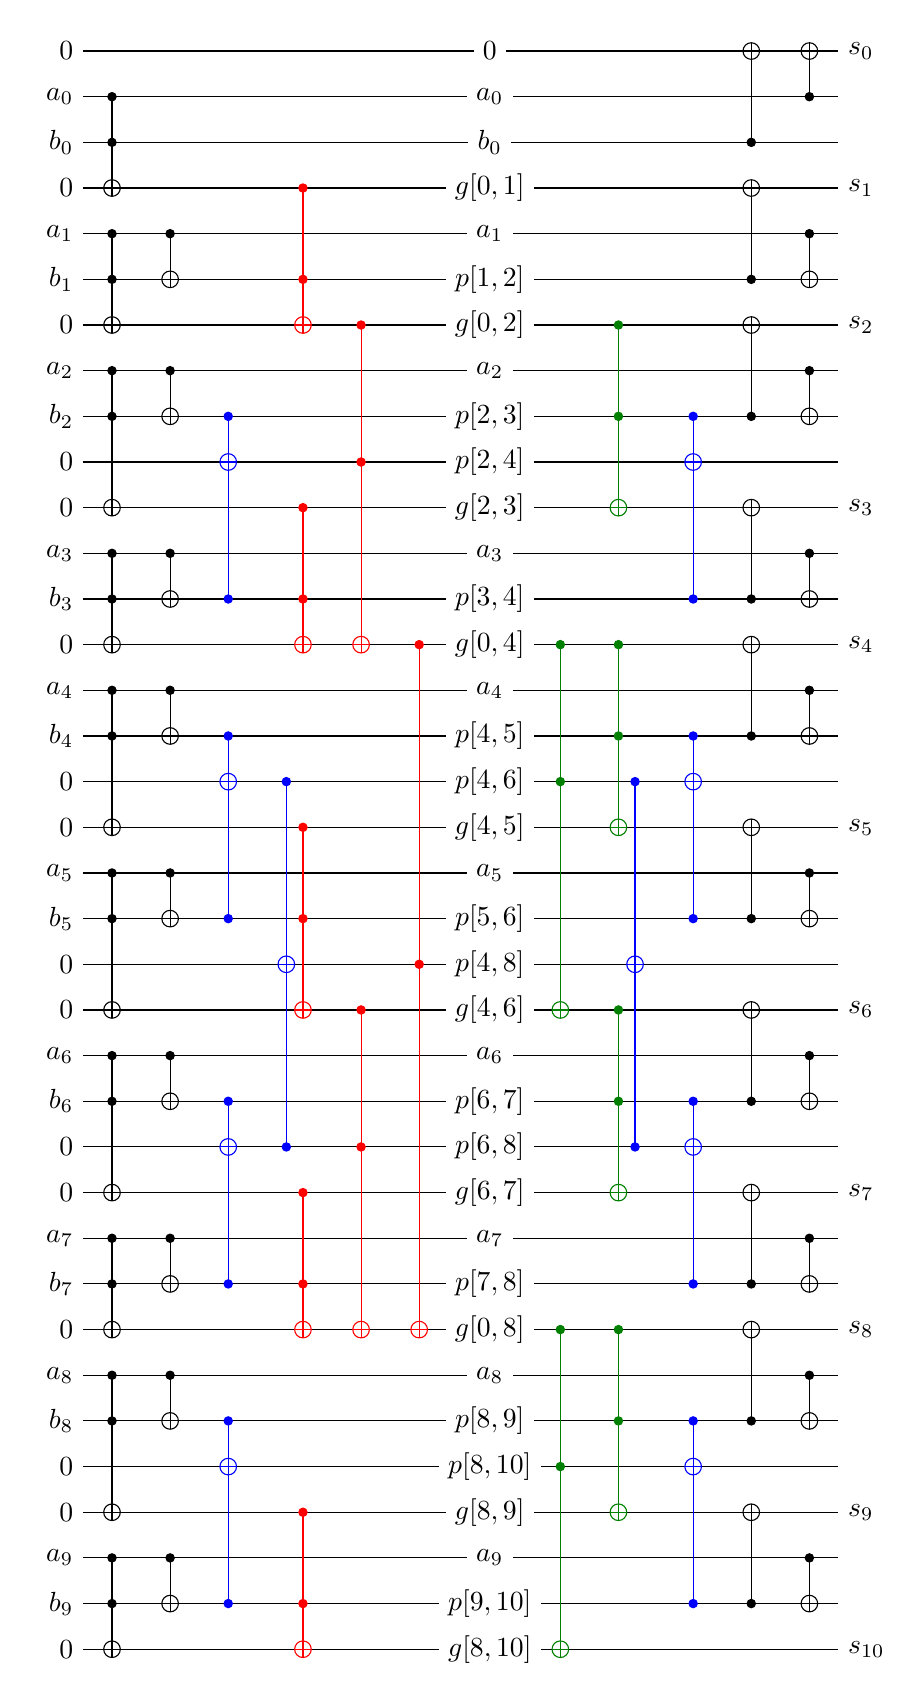 \definecolor{darkgreen}{rgb}{0,.5,0}
\begin{tikzpicture}[scale=1.0,x=1pt,y=1pt]
\filldraw[color=white] (0.0, -8.25) rectangle (273.0, 585.75);
% Drawing wires
% Line 1: Z_0 W 0 s_0
\draw[color=black] (0.0,577.5) -- (273.0,577.5);
\draw[color=black] (0.0,577.5) node[left] {$0$};
% Line 2: A_0 W a_0
\draw[color=black] (0.0,561.0) -- (273.0,561.0);
\draw[color=black] (0.0,561.0) node[left] {$a_0$};
% Line 3: B_0 W b_0
\draw[color=black] (0.0,544.5) -- (273.0,544.5);
\draw[color=black] (0.0,544.5) node[left] {$b_0$};
% Line 4: Z_1 W 0 s_1
\draw[color=black] (0.0,528.0) -- (273.0,528.0);
\draw[color=black] (0.0,528.0) node[left] {$0$};
% Line 5: A_1 W a_1
\draw[color=black] (0.0,511.5) -- (273.0,511.5);
\draw[color=black] (0.0,511.5) node[left] {$a_1$};
% Line 6: B_1 W b_1
\draw[color=black] (0.0,495.0) -- (273.0,495.0);
\draw[color=black] (0.0,495.0) node[left] {$b_1$};
% Line 7: Z_2 W 0 s_2
\draw[color=black] (0.0,478.5) -- (273.0,478.5);
\draw[color=black] (0.0,478.5) node[left] {$0$};
% Line 8: A_2 W a_2
\draw[color=black] (0.0,462.0) -- (273.0,462.0);
\draw[color=black] (0.0,462.0) node[left] {$a_2$};
% Line 9: B_2 W b_2
\draw[color=black] (0.0,445.5) -- (273.0,445.5);
\draw[color=black] (0.0,445.5) node[left] {$b_2$};
% Line 10: X_0 W 0
\draw[color=black] (0.0,429.0) -- (273.0,429.0);
\draw[color=black] (0.0,429.0) node[left] {$0$};
% Line 11: Z_3 W 0 s_3
\draw[color=black] (0.0,412.5) -- (273.0,412.5);
\draw[color=black] (0.0,412.5) node[left] {$0$};
% Line 12: A_3 W a_3
\draw[color=black] (0.0,396.0) -- (273.0,396.0);
\draw[color=black] (0.0,396.0) node[left] {$a_3$};
% Line 13: B_3 W b_3
\draw[color=black] (0.0,379.5) -- (273.0,379.5);
\draw[color=black] (0.0,379.5) node[left] {$b_3$};
% Line 14: Z_4 W 0 s_4
\draw[color=black] (0.0,363.0) -- (273.0,363.0);
\draw[color=black] (0.0,363.0) node[left] {$0$};
% Line 15: A_4 W a_4
\draw[color=black] (0.0,346.5) -- (273.0,346.5);
\draw[color=black] (0.0,346.5) node[left] {$a_4$};
% Line 16: B_4 W b_4
\draw[color=black] (0.0,330.0) -- (273.0,330.0);
\draw[color=black] (0.0,330.0) node[left] {$b_4$};
% Line 17: X_1 W 0
\draw[color=black] (0.0,313.5) -- (273.0,313.5);
\draw[color=black] (0.0,313.5) node[left] {$0$};
% Line 18: Z_5 W 0 s_5
\draw[color=black] (0.0,297.0) -- (273.0,297.0);
\draw[color=black] (0.0,297.0) node[left] {$0$};
% Line 19: A_5 W a_5
\draw[color=black] (0.0,280.5) -- (273.0,280.5);
\draw[color=black] (0.0,280.5) node[left] {$a_5$};
% Line 20: B_5 W b_5
\draw[color=black] (0.0,264.0) -- (273.0,264.0);
\draw[color=black] (0.0,264.0) node[left] {$b_5$};
% Line 21: X_4 W 0
\draw[color=black] (0.0,247.5) -- (273.0,247.5);
\draw[color=black] (0.0,247.5) node[left] {$0$};
% Line 22: Z_6 W 0 s_6
\draw[color=black] (0.0,231.0) -- (273.0,231.0);
\draw[color=black] (0.0,231.0) node[left] {$0$};
% Line 23: A_6 W a_6
\draw[color=black] (0.0,214.5) -- (273.0,214.5);
\draw[color=black] (0.0,214.5) node[left] {$a_6$};
% Line 24: B_6 W b_6
\draw[color=black] (0.0,198.0) -- (273.0,198.0);
\draw[color=black] (0.0,198.0) node[left] {$b_6$};
% Line 25: X_2 W 0
\draw[color=black] (0.0,181.5) -- (273.0,181.5);
\draw[color=black] (0.0,181.5) node[left] {$0$};
% Line 26: Z_7 W 0 s_7
\draw[color=black] (0.0,165.0) -- (273.0,165.0);
\draw[color=black] (0.0,165.0) node[left] {$0$};
% Line 27: A_7 W a_7
\draw[color=black] (0.0,148.5) -- (273.0,148.5);
\draw[color=black] (0.0,148.5) node[left] {$a_7$};
% Line 28: B_7 W b_7
\draw[color=black] (0.0,132.0) -- (273.0,132.0);
\draw[color=black] (0.0,132.0) node[left] {$b_7$};
% Line 29: Z_8 W 0 s_8
\draw[color=black] (0.0,115.5) -- (273.0,115.5);
\draw[color=black] (0.0,115.5) node[left] {$0$};
% Line 30: A_8 W a_8
\draw[color=black] (0.0,99.0) -- (273.0,99.0);
\draw[color=black] (0.0,99.0) node[left] {$a_8$};
% Line 31: B_8 W b_8
\draw[color=black] (0.0,82.5) -- (273.0,82.5);
\draw[color=black] (0.0,82.5) node[left] {$b_8$};
% Line 32: X_3 W 0
\draw[color=black] (0.0,66.0) -- (273.0,66.0);
\draw[color=black] (0.0,66.0) node[left] {$0$};
% Line 33: Z_9 W 0 s_9
\draw[color=black] (0.0,49.5) -- (273.0,49.5);
\draw[color=black] (0.0,49.5) node[left] {$0$};
% Line 34: A_9 W a_9
\draw[color=black] (0.0,33.0) -- (273.0,33.0);
\draw[color=black] (0.0,33.0) node[left] {$a_9$};
% Line 35: B_9 W b_9
\draw[color=black] (0.0,16.5) -- (273.0,16.5);
\draw[color=black] (0.0,16.5) node[left] {$b_9$};
% Line 36: Z_10 W 0 s_{10}
\draw[color=black] (0.0,0.0) -- (273.0,0.0);
\draw[color=black] (0.0,0.0) node[left] {$0$};
% Done with wires; drawing gates
% Line 42: Z_1 T A_0 B_0
\draw (10.5,561.0) -- (10.5,528.0);
\begin{scope}
\draw[fill=white] (10.5, 528.0) circle(3.0pt);
\clip (10.5, 528.0) circle(3.0pt);
\draw (7.5, 528.0) -- (13.5, 528.0);
\draw (10.5, 525.0) -- (10.5, 531.0);
\end{scope}
\filldraw (10.5, 561.0) circle(1.5pt);
\filldraw (10.5, 544.5) circle(1.5pt);
% Line 43: Z_2 T A_1 B_1
\draw (10.5,511.5) -- (10.5,478.5);
\begin{scope}
\draw[fill=white] (10.5, 478.5) circle(3.0pt);
\clip (10.5, 478.5) circle(3.0pt);
\draw (7.5, 478.5) -- (13.5, 478.5);
\draw (10.5, 475.5) -- (10.5, 481.5);
\end{scope}
\filldraw (10.5, 511.5) circle(1.5pt);
\filldraw (10.5, 495.0) circle(1.5pt);
% Line 44: Z_3 T A_2 B_2
\draw (10.5,462.0) -- (10.5,412.5);
\begin{scope}
\draw[fill=white] (10.5, 412.5) circle(3.0pt);
\clip (10.5, 412.5) circle(3.0pt);
\draw (7.5, 412.5) -- (13.5, 412.5);
\draw (10.5, 409.5) -- (10.5, 415.5);
\end{scope}
\filldraw (10.5, 462.0) circle(1.5pt);
\filldraw (10.5, 445.5) circle(1.5pt);
% Line 45: Z_4 T A_3 B_3
\draw (10.5,396.0) -- (10.5,363.0);
\begin{scope}
\draw[fill=white] (10.5, 363.0) circle(3.0pt);
\clip (10.5, 363.0) circle(3.0pt);
\draw (7.5, 363.0) -- (13.5, 363.0);
\draw (10.5, 360.0) -- (10.5, 366.0);
\end{scope}
\filldraw (10.5, 396.0) circle(1.5pt);
\filldraw (10.5, 379.5) circle(1.5pt);
% Line 46: Z_5 T A_4 B_4
\draw (10.5,346.5) -- (10.5,297.0);
\begin{scope}
\draw[fill=white] (10.5, 297.0) circle(3.0pt);
\clip (10.5, 297.0) circle(3.0pt);
\draw (7.5, 297.0) -- (13.5, 297.0);
\draw (10.5, 294.0) -- (10.5, 300.0);
\end{scope}
\filldraw (10.5, 346.5) circle(1.5pt);
\filldraw (10.5, 330.0) circle(1.5pt);
% Line 47: Z_6 T A_5 B_5
\draw (10.5,280.5) -- (10.5,231.0);
\begin{scope}
\draw[fill=white] (10.5, 231.0) circle(3.0pt);
\clip (10.5, 231.0) circle(3.0pt);
\draw (7.5, 231.0) -- (13.5, 231.0);
\draw (10.5, 228.0) -- (10.5, 234.0);
\end{scope}
\filldraw (10.5, 280.5) circle(1.5pt);
\filldraw (10.5, 264.0) circle(1.5pt);
% Line 48: Z_7 T A_6 B_6
\draw (10.5,214.5) -- (10.5,165.0);
\begin{scope}
\draw[fill=white] (10.5, 165.0) circle(3.0pt);
\clip (10.5, 165.0) circle(3.0pt);
\draw (7.5, 165.0) -- (13.5, 165.0);
\draw (10.5, 162.0) -- (10.5, 168.0);
\end{scope}
\filldraw (10.5, 214.5) circle(1.5pt);
\filldraw (10.5, 198.0) circle(1.5pt);
% Line 49: Z_8 T A_7 B_7
\draw (10.5,148.5) -- (10.5,115.5);
\begin{scope}
\draw[fill=white] (10.5, 115.5) circle(3.0pt);
\clip (10.5, 115.5) circle(3.0pt);
\draw (7.5, 115.5) -- (13.5, 115.5);
\draw (10.5, 112.5) -- (10.5, 118.5);
\end{scope}
\filldraw (10.5, 148.5) circle(1.5pt);
\filldraw (10.5, 132.0) circle(1.5pt);
% Line 50: Z_9 T A_8 B_8
\draw (10.5,99.0) -- (10.5,49.5);
\begin{scope}
\draw[fill=white] (10.5, 49.5) circle(3.0pt);
\clip (10.5, 49.5) circle(3.0pt);
\draw (7.5, 49.5) -- (13.5, 49.5);
\draw (10.5, 46.5) -- (10.5, 52.5);
\end{scope}
\filldraw (10.5, 99.0) circle(1.5pt);
\filldraw (10.5, 82.5) circle(1.5pt);
% Line 51: Z_10 T A_9 B_9
\draw (10.5,33.0) -- (10.5,0.0);
\begin{scope}
\draw[fill=white] (10.5, 0.0) circle(3.0pt);
\clip (10.5, 0.0) circle(3.0pt);
\draw (7.5, 0.0) -- (13.5, 0.0);
\draw (10.5, -3.0) -- (10.5, 3.0);
\end{scope}
\filldraw (10.5, 33.0) circle(1.5pt);
\filldraw (10.5, 16.5) circle(1.5pt);
% Line 54: B_1 C A_1
\draw (31.5,511.5) -- (31.5,495.0);
\begin{scope}
\draw[fill=white] (31.5, 495.0) circle(3.0pt);
\clip (31.5, 495.0) circle(3.0pt);
\draw (28.5, 495.0) -- (34.5, 495.0);
\draw (31.5, 492.0) -- (31.5, 498.0);
\end{scope}
\filldraw (31.5, 511.5) circle(1.5pt);
% Line 55: B_2 C A_2
\draw (31.5,462.0) -- (31.5,445.5);
\begin{scope}
\draw[fill=white] (31.5, 445.5) circle(3.0pt);
\clip (31.5, 445.5) circle(3.0pt);
\draw (28.5, 445.5) -- (34.5, 445.5);
\draw (31.5, 442.5) -- (31.5, 448.5);
\end{scope}
\filldraw (31.5, 462.0) circle(1.5pt);
% Line 56: B_3 C A_3
\draw (31.5,396.0) -- (31.5,379.5);
\begin{scope}
\draw[fill=white] (31.5, 379.5) circle(3.0pt);
\clip (31.5, 379.5) circle(3.0pt);
\draw (28.5, 379.5) -- (34.5, 379.5);
\draw (31.5, 376.5) -- (31.5, 382.5);
\end{scope}
\filldraw (31.5, 396.0) circle(1.5pt);
% Line 57: B_4 C A_4
\draw (31.5,346.5) -- (31.5,330.0);
\begin{scope}
\draw[fill=white] (31.5, 330.0) circle(3.0pt);
\clip (31.5, 330.0) circle(3.0pt);
\draw (28.5, 330.0) -- (34.5, 330.0);
\draw (31.5, 327.0) -- (31.5, 333.0);
\end{scope}
\filldraw (31.5, 346.5) circle(1.5pt);
% Line 58: B_5 C A_5
\draw (31.5,280.5) -- (31.5,264.0);
\begin{scope}
\draw[fill=white] (31.5, 264.0) circle(3.0pt);
\clip (31.5, 264.0) circle(3.0pt);
\draw (28.5, 264.0) -- (34.5, 264.0);
\draw (31.5, 261.0) -- (31.5, 267.0);
\end{scope}
\filldraw (31.5, 280.5) circle(1.5pt);
% Line 59: B_6 C A_6
\draw (31.5,214.5) -- (31.5,198.0);
\begin{scope}
\draw[fill=white] (31.5, 198.0) circle(3.0pt);
\clip (31.5, 198.0) circle(3.0pt);
\draw (28.5, 198.0) -- (34.5, 198.0);
\draw (31.5, 195.0) -- (31.5, 201.0);
\end{scope}
\filldraw (31.5, 214.5) circle(1.5pt);
% Line 60: B_7 C A_7
\draw (31.5,148.5) -- (31.5,132.0);
\begin{scope}
\draw[fill=white] (31.5, 132.0) circle(3.0pt);
\clip (31.5, 132.0) circle(3.0pt);
\draw (28.5, 132.0) -- (34.5, 132.0);
\draw (31.5, 129.0) -- (31.5, 135.0);
\end{scope}
\filldraw (31.5, 148.5) circle(1.5pt);
% Line 61: B_8 C A_8
\draw (31.5,99.0) -- (31.5,82.5);
\begin{scope}
\draw[fill=white] (31.5, 82.5) circle(3.0pt);
\clip (31.5, 82.5) circle(3.0pt);
\draw (28.5, 82.5) -- (34.5, 82.5);
\draw (31.5, 79.5) -- (31.5, 85.5);
\end{scope}
\filldraw (31.5, 99.0) circle(1.5pt);
% Line 62: B_9 C A_9
\draw (31.5,33.0) -- (31.5,16.5);
\begin{scope}
\draw[fill=white] (31.5, 16.5) circle(3.0pt);
\clip (31.5, 16.5) circle(3.0pt);
\draw (28.5, 16.5) -- (34.5, 16.5);
\draw (31.5, 13.5) -- (31.5, 19.5);
\end{scope}
\filldraw (31.5, 33.0) circle(1.5pt);
% Line 65: X_0 T B_2 B_3
\begin{scope}[color=blue]
\draw (52.5,445.5) -- (52.5,379.5);
\begin{scope}
\draw[fill=white] (52.5, 429.0) circle(3.0pt);
\clip (52.5, 429.0) circle(3.0pt);
\draw (49.5, 429.0) -- (55.5, 429.0);
\draw (52.5, 426.0) -- (52.5, 432.0);
\end{scope}
\filldraw (52.5, 445.5) circle(1.5pt);
\filldraw (52.5, 379.5) circle(1.5pt);
\end{scope}
% Line 66: X_1 T B_4 B_5
\begin{scope}[color=blue]
\draw (52.5,330.0) -- (52.5,264.0);
\begin{scope}
\draw[fill=white] (52.5, 313.5) circle(3.0pt);
\clip (52.5, 313.5) circle(3.0pt);
\draw (49.5, 313.5) -- (55.5, 313.5);
\draw (52.5, 310.5) -- (52.5, 316.5);
\end{scope}
\filldraw (52.5, 330.0) circle(1.5pt);
\filldraw (52.5, 264.0) circle(1.5pt);
\end{scope}
% Line 67: X_2 T B_6 B_7
\begin{scope}[color=blue]
\draw (52.5,198.0) -- (52.5,132.0);
\begin{scope}
\draw[fill=white] (52.5, 181.5) circle(3.0pt);
\clip (52.5, 181.5) circle(3.0pt);
\draw (49.5, 181.5) -- (55.5, 181.5);
\draw (52.5, 178.5) -- (52.5, 184.5);
\end{scope}
\filldraw (52.5, 198.0) circle(1.5pt);
\filldraw (52.5, 132.0) circle(1.5pt);
\end{scope}
% Line 68: X_3 T B_8 B_9
\begin{scope}[color=blue]
\draw (52.5,82.5) -- (52.5,16.5);
\begin{scope}
\draw[fill=white] (52.5, 66.0) circle(3.0pt);
\clip (52.5, 66.0) circle(3.0pt);
\draw (49.5, 66.0) -- (55.5, 66.0);
\draw (52.5, 63.0) -- (52.5, 69.0);
\end{scope}
\filldraw (52.5, 82.5) circle(1.5pt);
\filldraw (52.5, 16.5) circle(1.5pt);
\end{scope}
% Line 71: X_4 T X_1 X_2
\begin{scope}[color=blue]
\draw (73.5,313.5) -- (73.5,181.5);
\begin{scope}
\draw[fill=white] (73.5, 247.5) circle(3.0pt);
\clip (73.5, 247.5) circle(3.0pt);
\draw (70.5, 247.5) -- (76.5, 247.5);
\draw (73.5, 244.5) -- (73.5, 250.5);
\end{scope}
\filldraw (73.5, 313.5) circle(1.5pt);
\filldraw (73.5, 181.5) circle(1.5pt);
\end{scope}
% Line 72: PHANTOM
% Line 75: Z_2 T B_1 Z_1
\begin{scope}[color=red]
\draw (79.5,528.0) -- (79.5,478.5);
\begin{scope}
\draw[fill=white] (79.5, 478.5) circle(3.0pt);
\clip (79.5, 478.5) circle(3.0pt);
\draw (76.5, 478.5) -- (82.5, 478.5);
\draw (79.5, 475.5) -- (79.5, 481.5);
\end{scope}
\filldraw (79.5, 495.0) circle(1.5pt);
\filldraw (79.5, 528.0) circle(1.5pt);
\end{scope}
% Line 76: Z_4 T B_3 Z_3
\begin{scope}[color=red]
\draw (79.5,412.5) -- (79.5,363.0);
\begin{scope}
\draw[fill=white] (79.5, 363.0) circle(3.0pt);
\clip (79.5, 363.0) circle(3.0pt);
\draw (76.5, 363.0) -- (82.5, 363.0);
\draw (79.5, 360.0) -- (79.5, 366.0);
\end{scope}
\filldraw (79.5, 379.5) circle(1.5pt);
\filldraw (79.5, 412.5) circle(1.5pt);
\end{scope}
% Line 77: Z_6 T B_5 Z_5
\begin{scope}[color=red]
\draw (79.5,297.0) -- (79.5,231.0);
\begin{scope}
\draw[fill=white] (79.5, 231.0) circle(3.0pt);
\clip (79.5, 231.0) circle(3.0pt);
\draw (76.5, 231.0) -- (82.5, 231.0);
\draw (79.5, 228.0) -- (79.5, 234.0);
\end{scope}
\filldraw (79.5, 264.0) circle(1.5pt);
\filldraw (79.5, 297.0) circle(1.5pt);
\end{scope}
% Line 78: Z_8 T B_7 Z_7
\begin{scope}[color=red]
\draw (79.5,165.0) -- (79.5,115.5);
\begin{scope}
\draw[fill=white] (79.5, 115.5) circle(3.0pt);
\clip (79.5, 115.5) circle(3.0pt);
\draw (76.5, 115.5) -- (82.5, 115.5);
\draw (79.5, 112.5) -- (79.5, 118.5);
\end{scope}
\filldraw (79.5, 132.0) circle(1.5pt);
\filldraw (79.5, 165.0) circle(1.5pt);
\end{scope}
% Line 79: Z_10 T B_9 Z_9
\begin{scope}[color=red]
\draw (79.5,49.5) -- (79.5,0.0);
\begin{scope}
\draw[fill=white] (79.5, 0.0) circle(3.0pt);
\clip (79.5, 0.0) circle(3.0pt);
\draw (76.5, 0.0) -- (82.5, 0.0);
\draw (79.5, -3.0) -- (79.5, 3.0);
\end{scope}
\filldraw (79.5, 16.5) circle(1.5pt);
\filldraw (79.5, 49.5) circle(1.5pt);
\end{scope}
% Line 82: Z_4 T X_0 Z_2
\begin{scope}[color=red]
\draw (100.5,478.5) -- (100.5,363.0);
\begin{scope}
\draw[fill=white] (100.5, 363.0) circle(3.0pt);
\clip (100.5, 363.0) circle(3.0pt);
\draw (97.5, 363.0) -- (103.5, 363.0);
\draw (100.5, 360.0) -- (100.5, 366.0);
\end{scope}
\filldraw (100.5, 429.0) circle(1.5pt);
\filldraw (100.5, 478.5) circle(1.5pt);
\end{scope}
% Line 83: Z_8 T X_2 Z_6
\begin{scope}[color=red]
\draw (100.5,231.0) -- (100.5,115.5);
\begin{scope}
\draw[fill=white] (100.5, 115.5) circle(3.0pt);
\clip (100.5, 115.5) circle(3.0pt);
\draw (97.5, 115.5) -- (103.5, 115.5);
\draw (100.5, 112.5) -- (100.5, 118.5);
\end{scope}
\filldraw (100.5, 181.5) circle(1.5pt);
\filldraw (100.5, 231.0) circle(1.5pt);
\end{scope}
% Line 86: Z_8 T X_4 Z_4
\begin{scope}[color=red]
\draw (121.5,363.0) -- (121.5,115.5);
\begin{scope}
\draw[fill=white] (121.5, 115.5) circle(3.0pt);
\clip (121.5, 115.5) circle(3.0pt);
\draw (118.5, 115.5) -- (124.5, 115.5);
\draw (121.5, 112.5) -- (121.5, 118.5);
\end{scope}
\filldraw (121.5, 247.5) circle(1.5pt);
\filldraw (121.5, 363.0) circle(1.5pt);
\end{scope}
% Line 88: LABEL 0 a_0 b_0 g[0,1] a_1 p[1,2] g[0,2] a_2 p[2,3] p[2,4] g[2,3] a_3 p[3,4] g[0,4] a_4 p[4,5] p[4,6] g[4,5] a_5 p[5,6] p[4,8] g[4,6] a_6 p[6,7] p[6,8] g[6,7] a_7 p[7,8] g[0,8] a_8 p[8,9] p[8,10] g[8,9] a_9 p[9,10] g[8,10]
\draw[color=black] (147.0, 577.5) node [fill=white] {$0$};
\draw[color=black] (147.0, 561.0) node [fill=white] {$a_0$};
\draw[color=black] (147.0, 544.5) node [fill=white] {$b_0$};
\draw[color=black] (147.0, 528.0) node [fill=white] {$g[0,1]$};
\draw[color=black] (147.0, 511.5) node [fill=white] {$a_1$};
\draw[color=black] (147.0, 495.0) node [fill=white] {$p[1,2]$};
\draw[color=black] (147.0, 478.5) node [fill=white] {$g[0,2]$};
\draw[color=black] (147.0, 462.0) node [fill=white] {$a_2$};
\draw[color=black] (147.0, 445.5) node [fill=white] {$p[2,3]$};
\draw[color=black] (147.0, 429.0) node [fill=white] {$p[2,4]$};
\draw[color=black] (147.0, 412.5) node [fill=white] {$g[2,3]$};
\draw[color=black] (147.0, 396.0) node [fill=white] {$a_3$};
\draw[color=black] (147.0, 379.5) node [fill=white] {$p[3,4]$};
\draw[color=black] (147.0, 363.0) node [fill=white] {$g[0,4]$};
\draw[color=black] (147.0, 346.5) node [fill=white] {$a_4$};
\draw[color=black] (147.0, 330.0) node [fill=white] {$p[4,5]$};
\draw[color=black] (147.0, 313.5) node [fill=white] {$p[4,6]$};
\draw[color=black] (147.0, 297.0) node [fill=white] {$g[4,5]$};
\draw[color=black] (147.0, 280.5) node [fill=white] {$a_5$};
\draw[color=black] (147.0, 264.0) node [fill=white] {$p[5,6]$};
\draw[color=black] (147.0, 247.5) node [fill=white] {$p[4,8]$};
\draw[color=black] (147.0, 231.0) node [fill=white] {$g[4,6]$};
\draw[color=black] (147.0, 214.5) node [fill=white] {$a_6$};
\draw[color=black] (147.0, 198.0) node [fill=white] {$p[6,7]$};
\draw[color=black] (147.0, 181.5) node [fill=white] {$p[6,8]$};
\draw[color=black] (147.0, 165.0) node [fill=white] {$g[6,7]$};
\draw[color=black] (147.0, 148.5) node [fill=white] {$a_7$};
\draw[color=black] (147.0, 132.0) node [fill=white] {$p[7,8]$};
\draw[color=black] (147.0, 115.5) node [fill=white] {$g[0,8]$};
\draw[color=black] (147.0, 99.0) node [fill=white] {$a_8$};
\draw[color=black] (147.0, 82.5) node [fill=white] {$p[8,9]$};
\draw[color=black] (147.0, 66.0) node [fill=white] {$p[8,10]$};
\draw[color=black] (147.0, 49.5) node [fill=white] {$g[8,9]$};
\draw[color=black] (147.0, 33.0) node [fill=white] {$a_9$};
\draw[color=black] (147.0, 16.5) node [fill=white] {$p[9,10]$};
\draw[color=black] (147.0, 0.0) node [fill=white] {$g[8,10]$};
% Line 90: Z_6 T X_1 Z_4
\begin{scope}[color=darkgreen]
\draw (172.5,363.0) -- (172.5,231.0);
\begin{scope}
\draw[fill=white] (172.5, 231.0) circle(3.0pt);
\clip (172.5, 231.0) circle(3.0pt);
\draw (169.5, 231.0) -- (175.5, 231.0);
\draw (172.5, 228.0) -- (172.5, 234.0);
\end{scope}
\filldraw (172.5, 313.5) circle(1.5pt);
\filldraw (172.5, 363.0) circle(1.5pt);
\end{scope}
% Line 91: Z_10 T X_3 Z_8
\begin{scope}[color=darkgreen]
\draw (172.5,115.5) -- (172.5,0.0);
\begin{scope}
\draw[fill=white] (172.5, 0.0) circle(3.0pt);
\clip (172.5, 0.0) circle(3.0pt);
\draw (169.5, 0.0) -- (175.5, 0.0);
\draw (172.5, -3.0) -- (172.5, 3.0);
\end{scope}
\filldraw (172.5, 66.0) circle(1.5pt);
\filldraw (172.5, 115.5) circle(1.5pt);
\end{scope}
% Line 94: Z_3 T B_2 Z_2
\begin{scope}[color=darkgreen]
\draw (193.5,478.5) -- (193.5,412.5);
\begin{scope}
\draw[fill=white] (193.5, 412.5) circle(3.0pt);
\clip (193.5, 412.5) circle(3.0pt);
\draw (190.5, 412.5) -- (196.5, 412.5);
\draw (193.5, 409.5) -- (193.5, 415.5);
\end{scope}
\filldraw (193.5, 445.5) circle(1.5pt);
\filldraw (193.5, 478.5) circle(1.5pt);
\end{scope}
% Line 95: Z_5 T B_4 Z_4
\begin{scope}[color=darkgreen]
\draw (193.5,363.0) -- (193.5,297.0);
\begin{scope}
\draw[fill=white] (193.5, 297.0) circle(3.0pt);
\clip (193.5, 297.0) circle(3.0pt);
\draw (190.5, 297.0) -- (196.5, 297.0);
\draw (193.5, 294.0) -- (193.5, 300.0);
\end{scope}
\filldraw (193.5, 330.0) circle(1.5pt);
\filldraw (193.5, 363.0) circle(1.5pt);
\end{scope}
% Line 96: Z_7 T B_6 Z_6
\begin{scope}[color=darkgreen]
\draw (193.5,231.0) -- (193.5,165.0);
\begin{scope}
\draw[fill=white] (193.5, 165.0) circle(3.0pt);
\clip (193.5, 165.0) circle(3.0pt);
\draw (190.5, 165.0) -- (196.5, 165.0);
\draw (193.5, 162.0) -- (193.5, 168.0);
\end{scope}
\filldraw (193.5, 198.0) circle(1.5pt);
\filldraw (193.5, 231.0) circle(1.5pt);
\end{scope}
% Line 97: Z_9 T B_8 Z_8
\begin{scope}[color=darkgreen]
\draw (193.5,115.5) -- (193.5,49.5);
\begin{scope}
\draw[fill=white] (193.5, 49.5) circle(3.0pt);
\clip (193.5, 49.5) circle(3.0pt);
\draw (190.5, 49.5) -- (196.5, 49.5);
\draw (193.5, 46.5) -- (193.5, 52.5);
\end{scope}
\filldraw (193.5, 82.5) circle(1.5pt);
\filldraw (193.5, 115.5) circle(1.5pt);
\end{scope}
% Line 99: PHANTOM
% Line 101: X_4 T X_1 X_2
\begin{scope}[color=blue]
\draw (199.5,313.5) -- (199.5,181.5);
\begin{scope}
\draw[fill=white] (199.5, 247.5) circle(3.0pt);
\clip (199.5, 247.5) circle(3.0pt);
\draw (196.5, 247.5) -- (202.5, 247.5);
\draw (199.5, 244.5) -- (199.5, 250.5);
\end{scope}
\filldraw (199.5, 313.5) circle(1.5pt);
\filldraw (199.5, 181.5) circle(1.5pt);
\end{scope}
% Line 104: X_0 T B_2 B_3
\begin{scope}[color=blue]
\draw (220.5,445.5) -- (220.5,379.5);
\begin{scope}
\draw[fill=white] (220.5, 429.0) circle(3.0pt);
\clip (220.5, 429.0) circle(3.0pt);
\draw (217.5, 429.0) -- (223.5, 429.0);
\draw (220.5, 426.0) -- (220.5, 432.0);
\end{scope}
\filldraw (220.5, 445.5) circle(1.5pt);
\filldraw (220.5, 379.5) circle(1.5pt);
\end{scope}
% Line 105: X_1 T B_4 B_5
\begin{scope}[color=blue]
\draw (220.5,330.0) -- (220.5,264.0);
\begin{scope}
\draw[fill=white] (220.5, 313.5) circle(3.0pt);
\clip (220.5, 313.5) circle(3.0pt);
\draw (217.5, 313.5) -- (223.5, 313.5);
\draw (220.5, 310.5) -- (220.5, 316.5);
\end{scope}
\filldraw (220.5, 330.0) circle(1.5pt);
\filldraw (220.5, 264.0) circle(1.5pt);
\end{scope}
% Line 106: X_2 T B_6 B_7
\begin{scope}[color=blue]
\draw (220.5,198.0) -- (220.5,132.0);
\begin{scope}
\draw[fill=white] (220.5, 181.5) circle(3.0pt);
\clip (220.5, 181.5) circle(3.0pt);
\draw (217.5, 181.5) -- (223.5, 181.5);
\draw (220.5, 178.5) -- (220.5, 184.5);
\end{scope}
\filldraw (220.5, 198.0) circle(1.5pt);
\filldraw (220.5, 132.0) circle(1.5pt);
\end{scope}
% Line 107: X_3 T B_8 B_9
\begin{scope}[color=blue]
\draw (220.5,82.5) -- (220.5,16.5);
\begin{scope}
\draw[fill=white] (220.5, 66.0) circle(3.0pt);
\clip (220.5, 66.0) circle(3.0pt);
\draw (217.5, 66.0) -- (223.5, 66.0);
\draw (220.5, 63.0) -- (220.5, 69.0);
\end{scope}
\filldraw (220.5, 82.5) circle(1.5pt);
\filldraw (220.5, 16.5) circle(1.5pt);
\end{scope}
% Line 110: Z_0 C B_0
\draw (241.5,577.5) -- (241.5,544.5);
\begin{scope}
\draw[fill=white] (241.5, 577.5) circle(3.0pt);
\clip (241.5, 577.5) circle(3.0pt);
\draw (238.5, 577.5) -- (244.5, 577.5);
\draw (241.5, 574.5) -- (241.5, 580.5);
\end{scope}
\filldraw (241.5, 544.5) circle(1.5pt);
% Line 111: Z_1 C B_1
\draw (241.5,528.0) -- (241.5,495.0);
\begin{scope}
\draw[fill=white] (241.5, 528.0) circle(3.0pt);
\clip (241.5, 528.0) circle(3.0pt);
\draw (238.5, 528.0) -- (244.5, 528.0);
\draw (241.5, 525.0) -- (241.5, 531.0);
\end{scope}
\filldraw (241.5, 495.0) circle(1.5pt);
% Line 112: Z_2 C B_2
\draw (241.5,478.5) -- (241.5,445.5);
\begin{scope}
\draw[fill=white] (241.5, 478.5) circle(3.0pt);
\clip (241.5, 478.5) circle(3.0pt);
\draw (238.5, 478.5) -- (244.5, 478.5);
\draw (241.5, 475.5) -- (241.5, 481.5);
\end{scope}
\filldraw (241.5, 445.5) circle(1.5pt);
% Line 113: Z_3 C B_3
\draw (241.5,412.5) -- (241.5,379.5);
\begin{scope}
\draw[fill=white] (241.5, 412.5) circle(3.0pt);
\clip (241.5, 412.5) circle(3.0pt);
\draw (238.5, 412.5) -- (244.5, 412.5);
\draw (241.5, 409.5) -- (241.5, 415.5);
\end{scope}
\filldraw (241.5, 379.5) circle(1.5pt);
% Line 114: Z_4 C B_4
\draw (241.5,363.0) -- (241.5,330.0);
\begin{scope}
\draw[fill=white] (241.5, 363.0) circle(3.0pt);
\clip (241.5, 363.0) circle(3.0pt);
\draw (238.5, 363.0) -- (244.5, 363.0);
\draw (241.5, 360.0) -- (241.5, 366.0);
\end{scope}
\filldraw (241.5, 330.0) circle(1.5pt);
% Line 115: Z_5 C B_5
\draw (241.5,297.0) -- (241.5,264.0);
\begin{scope}
\draw[fill=white] (241.5, 297.0) circle(3.0pt);
\clip (241.5, 297.0) circle(3.0pt);
\draw (238.5, 297.0) -- (244.5, 297.0);
\draw (241.5, 294.0) -- (241.5, 300.0);
\end{scope}
\filldraw (241.5, 264.0) circle(1.5pt);
% Line 116: Z_6 C B_6
\draw (241.5,231.0) -- (241.5,198.0);
\begin{scope}
\draw[fill=white] (241.5, 231.0) circle(3.0pt);
\clip (241.5, 231.0) circle(3.0pt);
\draw (238.5, 231.0) -- (244.5, 231.0);
\draw (241.5, 228.0) -- (241.5, 234.0);
\end{scope}
\filldraw (241.5, 198.0) circle(1.5pt);
% Line 117: Z_7 C B_7
\draw (241.5,165.0) -- (241.5,132.0);
\begin{scope}
\draw[fill=white] (241.5, 165.0) circle(3.0pt);
\clip (241.5, 165.0) circle(3.0pt);
\draw (238.5, 165.0) -- (244.5, 165.0);
\draw (241.5, 162.0) -- (241.5, 168.0);
\end{scope}
\filldraw (241.5, 132.0) circle(1.5pt);
% Line 118: Z_8 C B_8
\draw (241.5,115.5) -- (241.5,82.5);
\begin{scope}
\draw[fill=white] (241.5, 115.5) circle(3.0pt);
\clip (241.5, 115.5) circle(3.0pt);
\draw (238.5, 115.5) -- (244.5, 115.5);
\draw (241.5, 112.5) -- (241.5, 118.5);
\end{scope}
\filldraw (241.5, 82.5) circle(1.5pt);
% Line 119: Z_9 C B_9
\draw (241.5,49.5) -- (241.5,16.5);
\begin{scope}
\draw[fill=white] (241.5, 49.5) circle(3.0pt);
\clip (241.5, 49.5) circle(3.0pt);
\draw (238.5, 49.5) -- (244.5, 49.5);
\draw (241.5, 46.5) -- (241.5, 52.5);
\end{scope}
\filldraw (241.5, 16.5) circle(1.5pt);
% Line 122: Z_0 C A_0
\draw (262.5,577.5) -- (262.5,561.0);
\begin{scope}
\draw[fill=white] (262.5, 577.5) circle(3.0pt);
\clip (262.5, 577.5) circle(3.0pt);
\draw (259.5, 577.5) -- (265.5, 577.5);
\draw (262.5, 574.5) -- (262.5, 580.5);
\end{scope}
\filldraw (262.5, 561.0) circle(1.5pt);
% Line 123: B_1 C A_1
\draw (262.5,511.5) -- (262.5,495.0);
\begin{scope}
\draw[fill=white] (262.5, 495.0) circle(3.0pt);
\clip (262.5, 495.0) circle(3.0pt);
\draw (259.5, 495.0) -- (265.5, 495.0);
\draw (262.5, 492.0) -- (262.5, 498.0);
\end{scope}
\filldraw (262.5, 511.5) circle(1.5pt);
% Line 124: B_2 C A_2
\draw (262.5,462.0) -- (262.5,445.5);
\begin{scope}
\draw[fill=white] (262.5, 445.5) circle(3.0pt);
\clip (262.5, 445.5) circle(3.0pt);
\draw (259.5, 445.5) -- (265.5, 445.5);
\draw (262.5, 442.5) -- (262.5, 448.5);
\end{scope}
\filldraw (262.5, 462.0) circle(1.5pt);
% Line 125: B_3 C A_3
\draw (262.5,396.0) -- (262.5,379.5);
\begin{scope}
\draw[fill=white] (262.5, 379.5) circle(3.0pt);
\clip (262.5, 379.5) circle(3.0pt);
\draw (259.5, 379.5) -- (265.5, 379.5);
\draw (262.5, 376.5) -- (262.5, 382.5);
\end{scope}
\filldraw (262.5, 396.0) circle(1.5pt);
% Line 126: B_4 C A_4
\draw (262.5,346.5) -- (262.5,330.0);
\begin{scope}
\draw[fill=white] (262.5, 330.0) circle(3.0pt);
\clip (262.5, 330.0) circle(3.0pt);
\draw (259.5, 330.0) -- (265.5, 330.0);
\draw (262.5, 327.0) -- (262.5, 333.0);
\end{scope}
\filldraw (262.5, 346.5) circle(1.5pt);
% Line 127: B_5 C A_5
\draw (262.5,280.5) -- (262.5,264.0);
\begin{scope}
\draw[fill=white] (262.5, 264.0) circle(3.0pt);
\clip (262.5, 264.0) circle(3.0pt);
\draw (259.5, 264.0) -- (265.5, 264.0);
\draw (262.5, 261.0) -- (262.5, 267.0);
\end{scope}
\filldraw (262.5, 280.5) circle(1.5pt);
% Line 128: B_6 C A_6
\draw (262.5,214.5) -- (262.5,198.0);
\begin{scope}
\draw[fill=white] (262.5, 198.0) circle(3.0pt);
\clip (262.5, 198.0) circle(3.0pt);
\draw (259.5, 198.0) -- (265.5, 198.0);
\draw (262.5, 195.0) -- (262.5, 201.0);
\end{scope}
\filldraw (262.5, 214.5) circle(1.5pt);
% Line 129: B_7 C A_7
\draw (262.5,148.5) -- (262.5,132.0);
\begin{scope}
\draw[fill=white] (262.5, 132.0) circle(3.0pt);
\clip (262.5, 132.0) circle(3.0pt);
\draw (259.5, 132.0) -- (265.5, 132.0);
\draw (262.5, 129.0) -- (262.5, 135.0);
\end{scope}
\filldraw (262.5, 148.5) circle(1.5pt);
% Line 130: B_8 C A_8
\draw (262.5,99.0) -- (262.5,82.5);
\begin{scope}
\draw[fill=white] (262.5, 82.5) circle(3.0pt);
\clip (262.5, 82.5) circle(3.0pt);
\draw (259.5, 82.5) -- (265.5, 82.5);
\draw (262.5, 79.5) -- (262.5, 85.5);
\end{scope}
\filldraw (262.5, 99.0) circle(1.5pt);
% Line 131: B_9 C A_9
\draw (262.5,33.0) -- (262.5,16.5);
\begin{scope}
\draw[fill=white] (262.5, 16.5) circle(3.0pt);
\clip (262.5, 16.5) circle(3.0pt);
\draw (259.5, 16.5) -- (265.5, 16.5);
\draw (262.5, 13.5) -- (262.5, 19.5);
\end{scope}
\filldraw (262.5, 33.0) circle(1.5pt);
% Done with gates; drawing ending labels
\draw[color=black] (273.0,577.5) node[right] {$s_0$};
\draw[color=black] (273.0,528.0) node[right] {$s_1$};
\draw[color=black] (273.0,478.5) node[right] {$s_2$};
\draw[color=black] (273.0,412.5) node[right] {$s_3$};
\draw[color=black] (273.0,363.0) node[right] {$s_4$};
\draw[color=black] (273.0,297.0) node[right] {$s_5$};
\draw[color=black] (273.0,231.0) node[right] {$s_6$};
\draw[color=black] (273.0,165.0) node[right] {$s_7$};
\draw[color=black] (273.0,115.5) node[right] {$s_8$};
\draw[color=black] (273.0,49.5) node[right] {$s_9$};
\draw[color=black] (273.0,0.0) node[right] {$s_{10}$};
% Done with ending labels; drawing cut lines and comments
% Done with comments
\end{tikzpicture}
